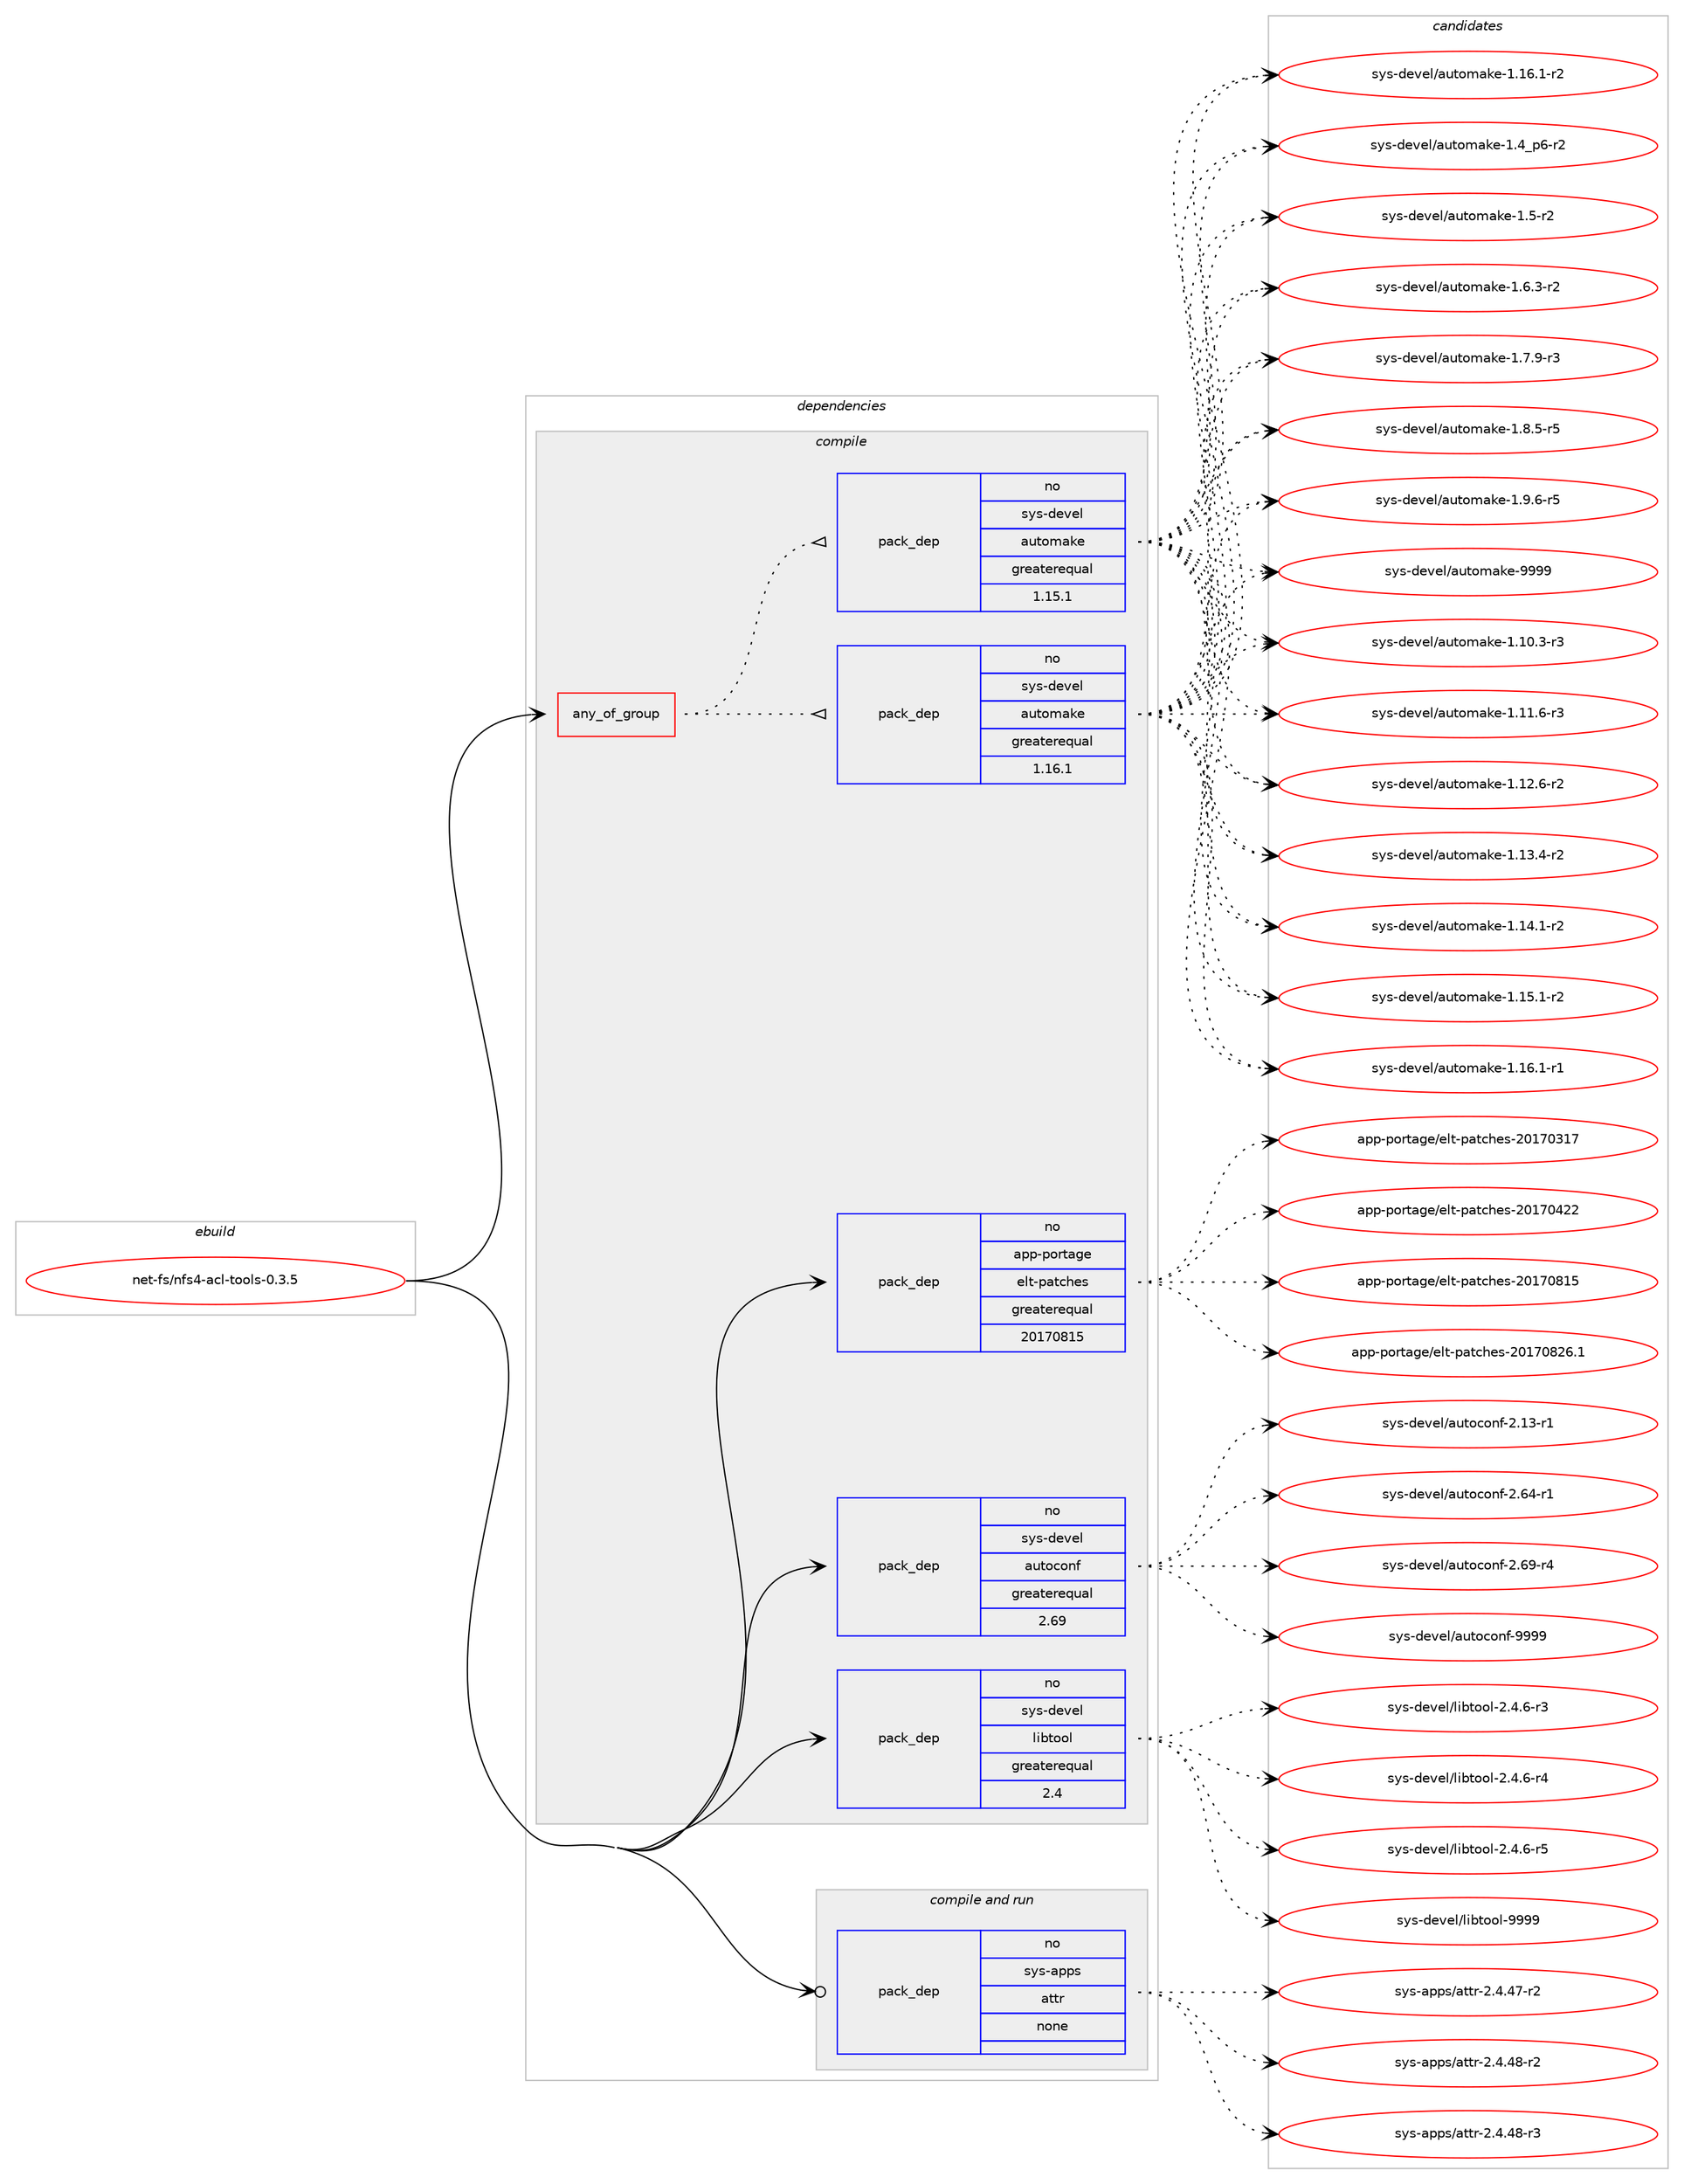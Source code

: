 digraph prolog {

# *************
# Graph options
# *************

newrank=true;
concentrate=true;
compound=true;
graph [rankdir=LR,fontname=Helvetica,fontsize=10,ranksep=1.5];#, ranksep=2.5, nodesep=0.2];
edge  [arrowhead=vee];
node  [fontname=Helvetica,fontsize=10];

# **********
# The ebuild
# **********

subgraph cluster_leftcol {
color=gray;
rank=same;
label=<<i>ebuild</i>>;
id [label="net-fs/nfs4-acl-tools-0.3.5", color=red, width=4, href="../net-fs/nfs4-acl-tools-0.3.5.svg"];
}

# ****************
# The dependencies
# ****************

subgraph cluster_midcol {
color=gray;
label=<<i>dependencies</i>>;
subgraph cluster_compile {
fillcolor="#eeeeee";
style=filled;
label=<<i>compile</i>>;
subgraph any13894 {
dependency819802 [label=<<TABLE BORDER="0" CELLBORDER="1" CELLSPACING="0" CELLPADDING="4"><TR><TD CELLPADDING="10">any_of_group</TD></TR></TABLE>>, shape=none, color=red];subgraph pack605759 {
dependency819803 [label=<<TABLE BORDER="0" CELLBORDER="1" CELLSPACING="0" CELLPADDING="4" WIDTH="220"><TR><TD ROWSPAN="6" CELLPADDING="30">pack_dep</TD></TR><TR><TD WIDTH="110">no</TD></TR><TR><TD>sys-devel</TD></TR><TR><TD>automake</TD></TR><TR><TD>greaterequal</TD></TR><TR><TD>1.16.1</TD></TR></TABLE>>, shape=none, color=blue];
}
dependency819802:e -> dependency819803:w [weight=20,style="dotted",arrowhead="oinv"];
subgraph pack605760 {
dependency819804 [label=<<TABLE BORDER="0" CELLBORDER="1" CELLSPACING="0" CELLPADDING="4" WIDTH="220"><TR><TD ROWSPAN="6" CELLPADDING="30">pack_dep</TD></TR><TR><TD WIDTH="110">no</TD></TR><TR><TD>sys-devel</TD></TR><TR><TD>automake</TD></TR><TR><TD>greaterequal</TD></TR><TR><TD>1.15.1</TD></TR></TABLE>>, shape=none, color=blue];
}
dependency819802:e -> dependency819804:w [weight=20,style="dotted",arrowhead="oinv"];
}
id:e -> dependency819802:w [weight=20,style="solid",arrowhead="vee"];
subgraph pack605761 {
dependency819805 [label=<<TABLE BORDER="0" CELLBORDER="1" CELLSPACING="0" CELLPADDING="4" WIDTH="220"><TR><TD ROWSPAN="6" CELLPADDING="30">pack_dep</TD></TR><TR><TD WIDTH="110">no</TD></TR><TR><TD>app-portage</TD></TR><TR><TD>elt-patches</TD></TR><TR><TD>greaterequal</TD></TR><TR><TD>20170815</TD></TR></TABLE>>, shape=none, color=blue];
}
id:e -> dependency819805:w [weight=20,style="solid",arrowhead="vee"];
subgraph pack605762 {
dependency819806 [label=<<TABLE BORDER="0" CELLBORDER="1" CELLSPACING="0" CELLPADDING="4" WIDTH="220"><TR><TD ROWSPAN="6" CELLPADDING="30">pack_dep</TD></TR><TR><TD WIDTH="110">no</TD></TR><TR><TD>sys-devel</TD></TR><TR><TD>autoconf</TD></TR><TR><TD>greaterequal</TD></TR><TR><TD>2.69</TD></TR></TABLE>>, shape=none, color=blue];
}
id:e -> dependency819806:w [weight=20,style="solid",arrowhead="vee"];
subgraph pack605763 {
dependency819807 [label=<<TABLE BORDER="0" CELLBORDER="1" CELLSPACING="0" CELLPADDING="4" WIDTH="220"><TR><TD ROWSPAN="6" CELLPADDING="30">pack_dep</TD></TR><TR><TD WIDTH="110">no</TD></TR><TR><TD>sys-devel</TD></TR><TR><TD>libtool</TD></TR><TR><TD>greaterequal</TD></TR><TR><TD>2.4</TD></TR></TABLE>>, shape=none, color=blue];
}
id:e -> dependency819807:w [weight=20,style="solid",arrowhead="vee"];
}
subgraph cluster_compileandrun {
fillcolor="#eeeeee";
style=filled;
label=<<i>compile and run</i>>;
subgraph pack605764 {
dependency819808 [label=<<TABLE BORDER="0" CELLBORDER="1" CELLSPACING="0" CELLPADDING="4" WIDTH="220"><TR><TD ROWSPAN="6" CELLPADDING="30">pack_dep</TD></TR><TR><TD WIDTH="110">no</TD></TR><TR><TD>sys-apps</TD></TR><TR><TD>attr</TD></TR><TR><TD>none</TD></TR><TR><TD></TD></TR></TABLE>>, shape=none, color=blue];
}
id:e -> dependency819808:w [weight=20,style="solid",arrowhead="odotvee"];
}
subgraph cluster_run {
fillcolor="#eeeeee";
style=filled;
label=<<i>run</i>>;
}
}

# **************
# The candidates
# **************

subgraph cluster_choices {
rank=same;
color=gray;
label=<<i>candidates</i>>;

subgraph choice605759 {
color=black;
nodesep=1;
choice11512111545100101118101108479711711611110997107101454946494846514511451 [label="sys-devel/automake-1.10.3-r3", color=red, width=4,href="../sys-devel/automake-1.10.3-r3.svg"];
choice11512111545100101118101108479711711611110997107101454946494946544511451 [label="sys-devel/automake-1.11.6-r3", color=red, width=4,href="../sys-devel/automake-1.11.6-r3.svg"];
choice11512111545100101118101108479711711611110997107101454946495046544511450 [label="sys-devel/automake-1.12.6-r2", color=red, width=4,href="../sys-devel/automake-1.12.6-r2.svg"];
choice11512111545100101118101108479711711611110997107101454946495146524511450 [label="sys-devel/automake-1.13.4-r2", color=red, width=4,href="../sys-devel/automake-1.13.4-r2.svg"];
choice11512111545100101118101108479711711611110997107101454946495246494511450 [label="sys-devel/automake-1.14.1-r2", color=red, width=4,href="../sys-devel/automake-1.14.1-r2.svg"];
choice11512111545100101118101108479711711611110997107101454946495346494511450 [label="sys-devel/automake-1.15.1-r2", color=red, width=4,href="../sys-devel/automake-1.15.1-r2.svg"];
choice11512111545100101118101108479711711611110997107101454946495446494511449 [label="sys-devel/automake-1.16.1-r1", color=red, width=4,href="../sys-devel/automake-1.16.1-r1.svg"];
choice11512111545100101118101108479711711611110997107101454946495446494511450 [label="sys-devel/automake-1.16.1-r2", color=red, width=4,href="../sys-devel/automake-1.16.1-r2.svg"];
choice115121115451001011181011084797117116111109971071014549465295112544511450 [label="sys-devel/automake-1.4_p6-r2", color=red, width=4,href="../sys-devel/automake-1.4_p6-r2.svg"];
choice11512111545100101118101108479711711611110997107101454946534511450 [label="sys-devel/automake-1.5-r2", color=red, width=4,href="../sys-devel/automake-1.5-r2.svg"];
choice115121115451001011181011084797117116111109971071014549465446514511450 [label="sys-devel/automake-1.6.3-r2", color=red, width=4,href="../sys-devel/automake-1.6.3-r2.svg"];
choice115121115451001011181011084797117116111109971071014549465546574511451 [label="sys-devel/automake-1.7.9-r3", color=red, width=4,href="../sys-devel/automake-1.7.9-r3.svg"];
choice115121115451001011181011084797117116111109971071014549465646534511453 [label="sys-devel/automake-1.8.5-r5", color=red, width=4,href="../sys-devel/automake-1.8.5-r5.svg"];
choice115121115451001011181011084797117116111109971071014549465746544511453 [label="sys-devel/automake-1.9.6-r5", color=red, width=4,href="../sys-devel/automake-1.9.6-r5.svg"];
choice115121115451001011181011084797117116111109971071014557575757 [label="sys-devel/automake-9999", color=red, width=4,href="../sys-devel/automake-9999.svg"];
dependency819803:e -> choice11512111545100101118101108479711711611110997107101454946494846514511451:w [style=dotted,weight="100"];
dependency819803:e -> choice11512111545100101118101108479711711611110997107101454946494946544511451:w [style=dotted,weight="100"];
dependency819803:e -> choice11512111545100101118101108479711711611110997107101454946495046544511450:w [style=dotted,weight="100"];
dependency819803:e -> choice11512111545100101118101108479711711611110997107101454946495146524511450:w [style=dotted,weight="100"];
dependency819803:e -> choice11512111545100101118101108479711711611110997107101454946495246494511450:w [style=dotted,weight="100"];
dependency819803:e -> choice11512111545100101118101108479711711611110997107101454946495346494511450:w [style=dotted,weight="100"];
dependency819803:e -> choice11512111545100101118101108479711711611110997107101454946495446494511449:w [style=dotted,weight="100"];
dependency819803:e -> choice11512111545100101118101108479711711611110997107101454946495446494511450:w [style=dotted,weight="100"];
dependency819803:e -> choice115121115451001011181011084797117116111109971071014549465295112544511450:w [style=dotted,weight="100"];
dependency819803:e -> choice11512111545100101118101108479711711611110997107101454946534511450:w [style=dotted,weight="100"];
dependency819803:e -> choice115121115451001011181011084797117116111109971071014549465446514511450:w [style=dotted,weight="100"];
dependency819803:e -> choice115121115451001011181011084797117116111109971071014549465546574511451:w [style=dotted,weight="100"];
dependency819803:e -> choice115121115451001011181011084797117116111109971071014549465646534511453:w [style=dotted,weight="100"];
dependency819803:e -> choice115121115451001011181011084797117116111109971071014549465746544511453:w [style=dotted,weight="100"];
dependency819803:e -> choice115121115451001011181011084797117116111109971071014557575757:w [style=dotted,weight="100"];
}
subgraph choice605760 {
color=black;
nodesep=1;
choice11512111545100101118101108479711711611110997107101454946494846514511451 [label="sys-devel/automake-1.10.3-r3", color=red, width=4,href="../sys-devel/automake-1.10.3-r3.svg"];
choice11512111545100101118101108479711711611110997107101454946494946544511451 [label="sys-devel/automake-1.11.6-r3", color=red, width=4,href="../sys-devel/automake-1.11.6-r3.svg"];
choice11512111545100101118101108479711711611110997107101454946495046544511450 [label="sys-devel/automake-1.12.6-r2", color=red, width=4,href="../sys-devel/automake-1.12.6-r2.svg"];
choice11512111545100101118101108479711711611110997107101454946495146524511450 [label="sys-devel/automake-1.13.4-r2", color=red, width=4,href="../sys-devel/automake-1.13.4-r2.svg"];
choice11512111545100101118101108479711711611110997107101454946495246494511450 [label="sys-devel/automake-1.14.1-r2", color=red, width=4,href="../sys-devel/automake-1.14.1-r2.svg"];
choice11512111545100101118101108479711711611110997107101454946495346494511450 [label="sys-devel/automake-1.15.1-r2", color=red, width=4,href="../sys-devel/automake-1.15.1-r2.svg"];
choice11512111545100101118101108479711711611110997107101454946495446494511449 [label="sys-devel/automake-1.16.1-r1", color=red, width=4,href="../sys-devel/automake-1.16.1-r1.svg"];
choice11512111545100101118101108479711711611110997107101454946495446494511450 [label="sys-devel/automake-1.16.1-r2", color=red, width=4,href="../sys-devel/automake-1.16.1-r2.svg"];
choice115121115451001011181011084797117116111109971071014549465295112544511450 [label="sys-devel/automake-1.4_p6-r2", color=red, width=4,href="../sys-devel/automake-1.4_p6-r2.svg"];
choice11512111545100101118101108479711711611110997107101454946534511450 [label="sys-devel/automake-1.5-r2", color=red, width=4,href="../sys-devel/automake-1.5-r2.svg"];
choice115121115451001011181011084797117116111109971071014549465446514511450 [label="sys-devel/automake-1.6.3-r2", color=red, width=4,href="../sys-devel/automake-1.6.3-r2.svg"];
choice115121115451001011181011084797117116111109971071014549465546574511451 [label="sys-devel/automake-1.7.9-r3", color=red, width=4,href="../sys-devel/automake-1.7.9-r3.svg"];
choice115121115451001011181011084797117116111109971071014549465646534511453 [label="sys-devel/automake-1.8.5-r5", color=red, width=4,href="../sys-devel/automake-1.8.5-r5.svg"];
choice115121115451001011181011084797117116111109971071014549465746544511453 [label="sys-devel/automake-1.9.6-r5", color=red, width=4,href="../sys-devel/automake-1.9.6-r5.svg"];
choice115121115451001011181011084797117116111109971071014557575757 [label="sys-devel/automake-9999", color=red, width=4,href="../sys-devel/automake-9999.svg"];
dependency819804:e -> choice11512111545100101118101108479711711611110997107101454946494846514511451:w [style=dotted,weight="100"];
dependency819804:e -> choice11512111545100101118101108479711711611110997107101454946494946544511451:w [style=dotted,weight="100"];
dependency819804:e -> choice11512111545100101118101108479711711611110997107101454946495046544511450:w [style=dotted,weight="100"];
dependency819804:e -> choice11512111545100101118101108479711711611110997107101454946495146524511450:w [style=dotted,weight="100"];
dependency819804:e -> choice11512111545100101118101108479711711611110997107101454946495246494511450:w [style=dotted,weight="100"];
dependency819804:e -> choice11512111545100101118101108479711711611110997107101454946495346494511450:w [style=dotted,weight="100"];
dependency819804:e -> choice11512111545100101118101108479711711611110997107101454946495446494511449:w [style=dotted,weight="100"];
dependency819804:e -> choice11512111545100101118101108479711711611110997107101454946495446494511450:w [style=dotted,weight="100"];
dependency819804:e -> choice115121115451001011181011084797117116111109971071014549465295112544511450:w [style=dotted,weight="100"];
dependency819804:e -> choice11512111545100101118101108479711711611110997107101454946534511450:w [style=dotted,weight="100"];
dependency819804:e -> choice115121115451001011181011084797117116111109971071014549465446514511450:w [style=dotted,weight="100"];
dependency819804:e -> choice115121115451001011181011084797117116111109971071014549465546574511451:w [style=dotted,weight="100"];
dependency819804:e -> choice115121115451001011181011084797117116111109971071014549465646534511453:w [style=dotted,weight="100"];
dependency819804:e -> choice115121115451001011181011084797117116111109971071014549465746544511453:w [style=dotted,weight="100"];
dependency819804:e -> choice115121115451001011181011084797117116111109971071014557575757:w [style=dotted,weight="100"];
}
subgraph choice605761 {
color=black;
nodesep=1;
choice97112112451121111141169710310147101108116451129711699104101115455048495548514955 [label="app-portage/elt-patches-20170317", color=red, width=4,href="../app-portage/elt-patches-20170317.svg"];
choice97112112451121111141169710310147101108116451129711699104101115455048495548525050 [label="app-portage/elt-patches-20170422", color=red, width=4,href="../app-portage/elt-patches-20170422.svg"];
choice97112112451121111141169710310147101108116451129711699104101115455048495548564953 [label="app-portage/elt-patches-20170815", color=red, width=4,href="../app-portage/elt-patches-20170815.svg"];
choice971121124511211111411697103101471011081164511297116991041011154550484955485650544649 [label="app-portage/elt-patches-20170826.1", color=red, width=4,href="../app-portage/elt-patches-20170826.1.svg"];
dependency819805:e -> choice97112112451121111141169710310147101108116451129711699104101115455048495548514955:w [style=dotted,weight="100"];
dependency819805:e -> choice97112112451121111141169710310147101108116451129711699104101115455048495548525050:w [style=dotted,weight="100"];
dependency819805:e -> choice97112112451121111141169710310147101108116451129711699104101115455048495548564953:w [style=dotted,weight="100"];
dependency819805:e -> choice971121124511211111411697103101471011081164511297116991041011154550484955485650544649:w [style=dotted,weight="100"];
}
subgraph choice605762 {
color=black;
nodesep=1;
choice1151211154510010111810110847971171161119911111010245504649514511449 [label="sys-devel/autoconf-2.13-r1", color=red, width=4,href="../sys-devel/autoconf-2.13-r1.svg"];
choice1151211154510010111810110847971171161119911111010245504654524511449 [label="sys-devel/autoconf-2.64-r1", color=red, width=4,href="../sys-devel/autoconf-2.64-r1.svg"];
choice1151211154510010111810110847971171161119911111010245504654574511452 [label="sys-devel/autoconf-2.69-r4", color=red, width=4,href="../sys-devel/autoconf-2.69-r4.svg"];
choice115121115451001011181011084797117116111991111101024557575757 [label="sys-devel/autoconf-9999", color=red, width=4,href="../sys-devel/autoconf-9999.svg"];
dependency819806:e -> choice1151211154510010111810110847971171161119911111010245504649514511449:w [style=dotted,weight="100"];
dependency819806:e -> choice1151211154510010111810110847971171161119911111010245504654524511449:w [style=dotted,weight="100"];
dependency819806:e -> choice1151211154510010111810110847971171161119911111010245504654574511452:w [style=dotted,weight="100"];
dependency819806:e -> choice115121115451001011181011084797117116111991111101024557575757:w [style=dotted,weight="100"];
}
subgraph choice605763 {
color=black;
nodesep=1;
choice1151211154510010111810110847108105981161111111084550465246544511451 [label="sys-devel/libtool-2.4.6-r3", color=red, width=4,href="../sys-devel/libtool-2.4.6-r3.svg"];
choice1151211154510010111810110847108105981161111111084550465246544511452 [label="sys-devel/libtool-2.4.6-r4", color=red, width=4,href="../sys-devel/libtool-2.4.6-r4.svg"];
choice1151211154510010111810110847108105981161111111084550465246544511453 [label="sys-devel/libtool-2.4.6-r5", color=red, width=4,href="../sys-devel/libtool-2.4.6-r5.svg"];
choice1151211154510010111810110847108105981161111111084557575757 [label="sys-devel/libtool-9999", color=red, width=4,href="../sys-devel/libtool-9999.svg"];
dependency819807:e -> choice1151211154510010111810110847108105981161111111084550465246544511451:w [style=dotted,weight="100"];
dependency819807:e -> choice1151211154510010111810110847108105981161111111084550465246544511452:w [style=dotted,weight="100"];
dependency819807:e -> choice1151211154510010111810110847108105981161111111084550465246544511453:w [style=dotted,weight="100"];
dependency819807:e -> choice1151211154510010111810110847108105981161111111084557575757:w [style=dotted,weight="100"];
}
subgraph choice605764 {
color=black;
nodesep=1;
choice11512111545971121121154797116116114455046524652554511450 [label="sys-apps/attr-2.4.47-r2", color=red, width=4,href="../sys-apps/attr-2.4.47-r2.svg"];
choice11512111545971121121154797116116114455046524652564511450 [label="sys-apps/attr-2.4.48-r2", color=red, width=4,href="../sys-apps/attr-2.4.48-r2.svg"];
choice11512111545971121121154797116116114455046524652564511451 [label="sys-apps/attr-2.4.48-r3", color=red, width=4,href="../sys-apps/attr-2.4.48-r3.svg"];
dependency819808:e -> choice11512111545971121121154797116116114455046524652554511450:w [style=dotted,weight="100"];
dependency819808:e -> choice11512111545971121121154797116116114455046524652564511450:w [style=dotted,weight="100"];
dependency819808:e -> choice11512111545971121121154797116116114455046524652564511451:w [style=dotted,weight="100"];
}
}

}
